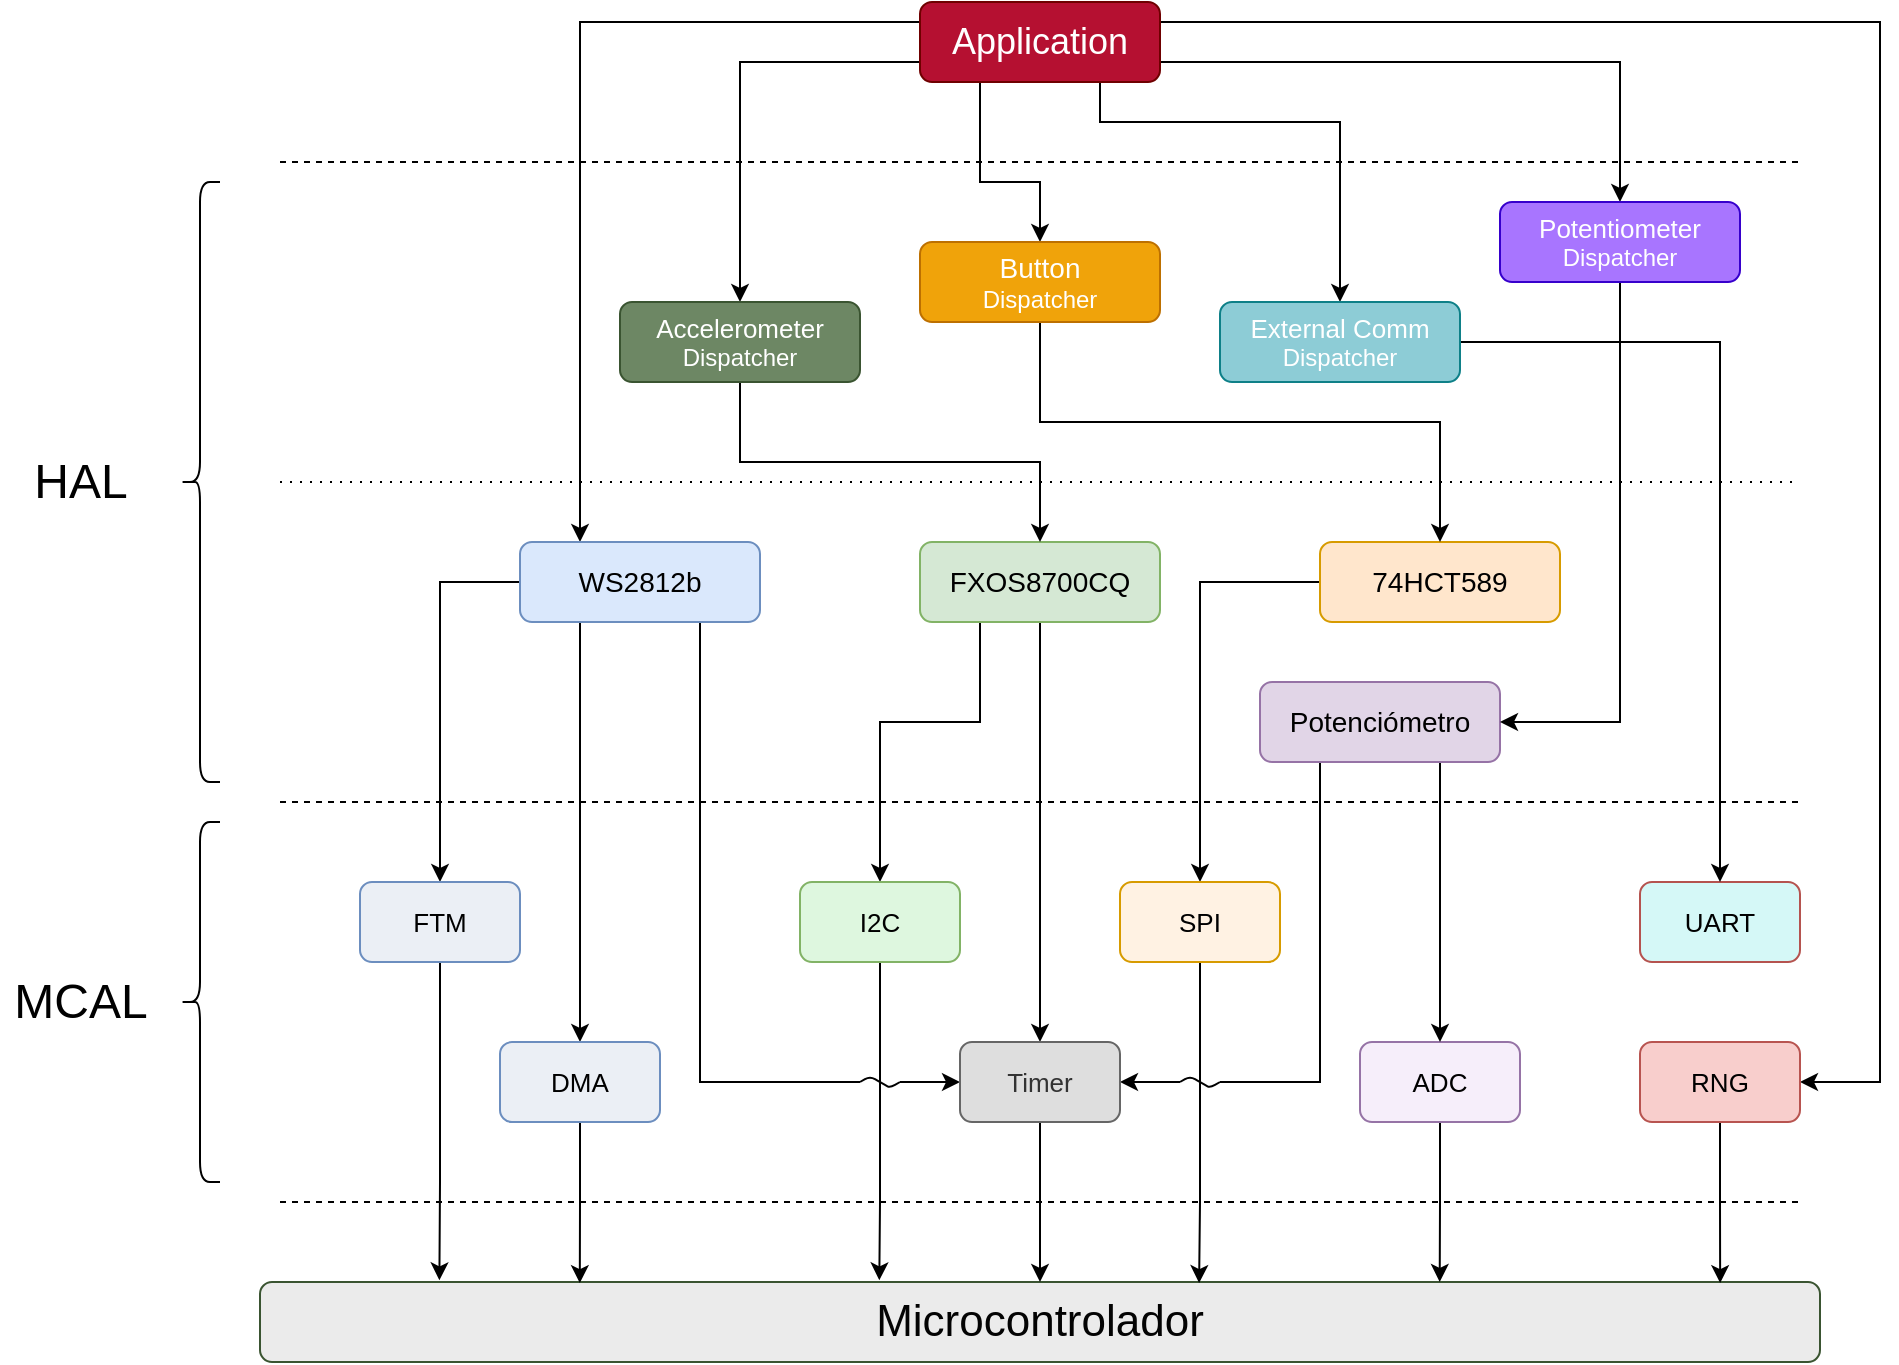 <mxfile version="13.8.1" type="device"><diagram id="LafYWzvSuxSaN_vD1BNG" name="Page-1"><mxGraphModel dx="1823" dy="1437" grid="1" gridSize="10" guides="1" tooltips="1" connect="1" arrows="1" fold="1" page="1" pageScale="1" pageWidth="583" pageHeight="827" math="0" shadow="0"><root><mxCell id="0"/><mxCell id="1" parent="0"/><mxCell id="ZmC5dUG9bvyHfYnEna3v-37" style="edgeStyle=orthogonalEdgeStyle;rounded=0;orthogonalLoop=1;jettySize=auto;html=1;exitX=1;exitY=0.5;exitDx=0;exitDy=0;entryX=1;entryY=0.5;entryDx=0;entryDy=0;" edge="1" parent="1" source="ZmC5dUG9bvyHfYnEna3v-1" target="ZmC5dUG9bvyHfYnEna3v-20"><mxGeometry relative="1" as="geometry"><Array as="points"><mxPoint x="360" y="-30"/><mxPoint x="720" y="-30"/><mxPoint x="720" y="500"/></Array></mxGeometry></mxCell><mxCell id="ZmC5dUG9bvyHfYnEna3v-47" style="edgeStyle=orthogonalEdgeStyle;rounded=0;orthogonalLoop=1;jettySize=auto;html=1;entryX=0.5;entryY=0;entryDx=0;entryDy=0;" edge="1" parent="1" source="ZmC5dUG9bvyHfYnEna3v-1" target="ZmC5dUG9bvyHfYnEna3v-40"><mxGeometry relative="1" as="geometry"><Array as="points"><mxPoint x="150" y="-10"/></Array></mxGeometry></mxCell><mxCell id="ZmC5dUG9bvyHfYnEna3v-48" style="edgeStyle=orthogonalEdgeStyle;rounded=0;orthogonalLoop=1;jettySize=auto;html=1;exitX=0.25;exitY=1;exitDx=0;exitDy=0;entryX=0.5;entryY=0;entryDx=0;entryDy=0;" edge="1" parent="1" source="ZmC5dUG9bvyHfYnEna3v-1" target="ZmC5dUG9bvyHfYnEna3v-42"><mxGeometry relative="1" as="geometry"><Array as="points"><mxPoint x="270" y="50"/><mxPoint x="300" y="50"/></Array></mxGeometry></mxCell><mxCell id="ZmC5dUG9bvyHfYnEna3v-70" style="edgeStyle=elbowEdgeStyle;rounded=0;orthogonalLoop=1;jettySize=auto;elbow=vertical;html=1;exitX=0;exitY=0.25;exitDx=0;exitDy=0;entryX=0.25;entryY=0;entryDx=0;entryDy=0;startArrow=none;startFill=0;endArrow=classic;endFill=1;" edge="1" parent="1" source="ZmC5dUG9bvyHfYnEna3v-1" target="ZmC5dUG9bvyHfYnEna3v-2"><mxGeometry relative="1" as="geometry"><Array as="points"><mxPoint x="160" y="-30"/></Array></mxGeometry></mxCell><mxCell id="ZmC5dUG9bvyHfYnEna3v-73" style="edgeStyle=elbowEdgeStyle;rounded=0;orthogonalLoop=1;jettySize=auto;elbow=vertical;html=1;exitX=0.75;exitY=1;exitDx=0;exitDy=0;startArrow=none;startFill=0;endArrow=classic;endFill=1;entryX=0.5;entryY=0;entryDx=0;entryDy=0;" edge="1" parent="1" source="ZmC5dUG9bvyHfYnEna3v-1" target="ZmC5dUG9bvyHfYnEna3v-45"><mxGeometry relative="1" as="geometry"><mxPoint x="370" y="40" as="targetPoint"/><Array as="points"><mxPoint x="410" y="20"/></Array></mxGeometry></mxCell><mxCell id="ZmC5dUG9bvyHfYnEna3v-74" style="edgeStyle=elbowEdgeStyle;rounded=0;orthogonalLoop=1;jettySize=auto;elbow=vertical;html=1;exitX=1;exitY=0.75;exitDx=0;exitDy=0;startArrow=none;startFill=0;endArrow=classic;endFill=1;" edge="1" parent="1" source="ZmC5dUG9bvyHfYnEna3v-1" target="ZmC5dUG9bvyHfYnEna3v-71"><mxGeometry relative="1" as="geometry"><Array as="points"><mxPoint x="480" y="-10"/></Array></mxGeometry></mxCell><mxCell id="ZmC5dUG9bvyHfYnEna3v-1" value="&lt;font style=&quot;font-size: 18px&quot;&gt;Application&lt;/font&gt;" style="rounded=1;whiteSpace=wrap;html=1;strokeColor=#6F0000;fontColor=#ffffff;fillColor=#B51031;" vertex="1" parent="1"><mxGeometry x="240" y="-40" width="120" height="40" as="geometry"/></mxCell><mxCell id="ZmC5dUG9bvyHfYnEna3v-21" style="edgeStyle=orthogonalEdgeStyle;rounded=0;orthogonalLoop=1;jettySize=auto;html=1;entryX=0.5;entryY=0;entryDx=0;entryDy=0;" edge="1" parent="1" source="ZmC5dUG9bvyHfYnEna3v-2"><mxGeometry relative="1" as="geometry"><mxPoint x="70.0" y="480" as="targetPoint"/><Array as="points"><mxPoint x="70" y="480"/></Array></mxGeometry></mxCell><mxCell id="ZmC5dUG9bvyHfYnEna3v-23" style="edgeStyle=orthogonalEdgeStyle;rounded=0;orthogonalLoop=1;jettySize=auto;html=1;exitX=0;exitY=0.5;exitDx=0;exitDy=0;" edge="1" parent="1" source="ZmC5dUG9bvyHfYnEna3v-2" target="ZmC5dUG9bvyHfYnEna3v-14"><mxGeometry relative="1" as="geometry"><mxPoint x="40" y="220" as="sourcePoint"/><Array as="points"><mxPoint y="250"/></Array></mxGeometry></mxCell><mxCell id="ZmC5dUG9bvyHfYnEna3v-34" style="edgeStyle=orthogonalEdgeStyle;rounded=0;orthogonalLoop=1;jettySize=auto;html=1;exitX=0.75;exitY=1;exitDx=0;exitDy=0;endArrow=none;endFill=0;" edge="1" parent="1" source="ZmC5dUG9bvyHfYnEna3v-2"><mxGeometry relative="1" as="geometry"><mxPoint x="210" y="500" as="targetPoint"/><Array as="points"><mxPoint x="130" y="500"/></Array></mxGeometry></mxCell><mxCell id="ZmC5dUG9bvyHfYnEna3v-2" value="&lt;font style=&quot;font-size: 14px&quot;&gt;WS2812b&lt;/font&gt;" style="rounded=1;whiteSpace=wrap;html=1;fillColor=#dae8fc;strokeColor=#6c8ebf;" vertex="1" parent="1"><mxGeometry x="40" y="230" width="120" height="40" as="geometry"/></mxCell><mxCell id="ZmC5dUG9bvyHfYnEna3v-4" value="" style="endArrow=none;dashed=1;html=1;dashPattern=1 4;" edge="1" parent="1"><mxGeometry width="50" height="50" relative="1" as="geometry"><mxPoint x="-80" y="200" as="sourcePoint"/><mxPoint x="680" y="200" as="targetPoint"/></mxGeometry></mxCell><mxCell id="ZmC5dUG9bvyHfYnEna3v-5" value="" style="endArrow=none;dashed=1;html=1;" edge="1" parent="1"><mxGeometry width="50" height="50" relative="1" as="geometry"><mxPoint x="-80" y="360" as="sourcePoint"/><mxPoint x="680" y="360" as="targetPoint"/></mxGeometry></mxCell><mxCell id="ZmC5dUG9bvyHfYnEna3v-6" value="&lt;font color=&quot;#030303&quot; style=&quot;font-size: 22px&quot;&gt;Microcontrolador&lt;/font&gt;" style="rounded=1;whiteSpace=wrap;html=1;strokeColor=#3A5431;fontColor=#ffffff;fillColor=#EBEBEB;" vertex="1" parent="1"><mxGeometry x="-90" y="600" width="780" height="40" as="geometry"/></mxCell><mxCell id="ZmC5dUG9bvyHfYnEna3v-7" value="" style="endArrow=none;dashed=1;html=1;" edge="1" parent="1"><mxGeometry width="50" height="50" relative="1" as="geometry"><mxPoint x="-80" y="560" as="sourcePoint"/><mxPoint x="680" y="560" as="targetPoint"/></mxGeometry></mxCell><mxCell id="ZmC5dUG9bvyHfYnEna3v-8" value="&lt;font style=&quot;font-size: 24px&quot;&gt;MCAL&lt;/font&gt;" style="text;html=1;align=center;verticalAlign=middle;resizable=0;points=[];autosize=1;" vertex="1" parent="1"><mxGeometry x="-220" y="450" width="80" height="20" as="geometry"/></mxCell><mxCell id="ZmC5dUG9bvyHfYnEna3v-9" value="&lt;font style=&quot;font-size: 24px&quot;&gt;HAL&lt;/font&gt;" style="text;html=1;align=center;verticalAlign=middle;resizable=0;points=[];autosize=1;" vertex="1" parent="1"><mxGeometry x="-210" y="190" width="60" height="20" as="geometry"/></mxCell><mxCell id="ZmC5dUG9bvyHfYnEna3v-24" style="edgeStyle=orthogonalEdgeStyle;rounded=0;orthogonalLoop=1;jettySize=auto;html=1;" edge="1" parent="1" source="ZmC5dUG9bvyHfYnEna3v-10" target="ZmC5dUG9bvyHfYnEna3v-16"><mxGeometry relative="1" as="geometry"><Array as="points"><mxPoint x="270" y="320"/><mxPoint x="220" y="320"/></Array></mxGeometry></mxCell><mxCell id="ZmC5dUG9bvyHfYnEna3v-32" style="edgeStyle=orthogonalEdgeStyle;rounded=0;orthogonalLoop=1;jettySize=auto;html=1;entryX=0.5;entryY=0;entryDx=0;entryDy=0;" edge="1" parent="1" source="ZmC5dUG9bvyHfYnEna3v-10" target="ZmC5dUG9bvyHfYnEna3v-17"><mxGeometry relative="1" as="geometry"/></mxCell><mxCell id="ZmC5dUG9bvyHfYnEna3v-10" value="&lt;font style=&quot;font-size: 14px&quot;&gt;FXOS8700CQ&lt;/font&gt;" style="rounded=1;whiteSpace=wrap;html=1;fillColor=#d5e8d4;strokeColor=#82b366;" vertex="1" parent="1"><mxGeometry x="240" y="230" width="120" height="40" as="geometry"/></mxCell><mxCell id="ZmC5dUG9bvyHfYnEna3v-29" style="edgeStyle=orthogonalEdgeStyle;rounded=0;orthogonalLoop=1;jettySize=auto;html=1;entryX=0.5;entryY=0;entryDx=0;entryDy=0;" edge="1" parent="1" source="ZmC5dUG9bvyHfYnEna3v-11" target="ZmC5dUG9bvyHfYnEna3v-18"><mxGeometry relative="1" as="geometry"/></mxCell><mxCell id="ZmC5dUG9bvyHfYnEna3v-11" value="&lt;font style=&quot;font-size: 14px&quot;&gt;74HCT589&lt;/font&gt;" style="rounded=1;whiteSpace=wrap;html=1;fillColor=#ffe6cc;strokeColor=#d79b00;" vertex="1" parent="1"><mxGeometry x="440" y="230" width="120" height="40" as="geometry"/></mxCell><mxCell id="ZmC5dUG9bvyHfYnEna3v-53" style="edgeStyle=orthogonalEdgeStyle;rounded=0;orthogonalLoop=1;jettySize=auto;html=1;exitX=0.5;exitY=1;exitDx=0;exitDy=0;entryX=0.115;entryY=-0.021;entryDx=0;entryDy=0;entryPerimeter=0;" edge="1" parent="1" source="ZmC5dUG9bvyHfYnEna3v-14" target="ZmC5dUG9bvyHfYnEna3v-6"><mxGeometry relative="1" as="geometry"><Array as="points"><mxPoint y="550"/><mxPoint y="550"/></Array></mxGeometry></mxCell><mxCell id="ZmC5dUG9bvyHfYnEna3v-14" value="&lt;font style=&quot;font-size: 13px&quot;&gt;FTM&lt;/font&gt;" style="rounded=1;whiteSpace=wrap;html=1;strokeColor=#6c8ebf;fillColor=#EBEFF5;" vertex="1" parent="1"><mxGeometry x="-40" y="400" width="80" height="40" as="geometry"/></mxCell><mxCell id="ZmC5dUG9bvyHfYnEna3v-56" style="edgeStyle=orthogonalEdgeStyle;rounded=0;orthogonalLoop=1;jettySize=auto;html=1;exitX=0.5;exitY=1;exitDx=0;exitDy=0;entryX=0.397;entryY=-0.021;entryDx=0;entryDy=0;entryPerimeter=0;" edge="1" parent="1" source="ZmC5dUG9bvyHfYnEna3v-16" target="ZmC5dUG9bvyHfYnEna3v-6"><mxGeometry relative="1" as="geometry"><Array as="points"><mxPoint x="220" y="560"/><mxPoint x="220" y="560"/></Array></mxGeometry></mxCell><mxCell id="ZmC5dUG9bvyHfYnEna3v-16" value="&lt;font style=&quot;font-size: 13px&quot;&gt;I2C&lt;/font&gt;" style="rounded=1;whiteSpace=wrap;html=1;strokeColor=#82b366;fillColor=#DEF7DF;" vertex="1" parent="1"><mxGeometry x="180" y="400" width="80" height="40" as="geometry"/></mxCell><mxCell id="ZmC5dUG9bvyHfYnEna3v-55" style="edgeStyle=orthogonalEdgeStyle;rounded=0;orthogonalLoop=1;jettySize=auto;html=1;exitX=0.5;exitY=1;exitDx=0;exitDy=0;entryX=0.5;entryY=0;entryDx=0;entryDy=0;" edge="1" parent="1" source="ZmC5dUG9bvyHfYnEna3v-17" target="ZmC5dUG9bvyHfYnEna3v-6"><mxGeometry relative="1" as="geometry"/></mxCell><mxCell id="ZmC5dUG9bvyHfYnEna3v-64" style="edgeStyle=elbowEdgeStyle;rounded=0;orthogonalLoop=1;jettySize=auto;elbow=vertical;html=1;startArrow=classic;startFill=1;endArrow=none;endFill=0;" edge="1" parent="1" source="ZmC5dUG9bvyHfYnEna3v-17"><mxGeometry relative="1" as="geometry"><mxPoint x="230" y="500" as="targetPoint"/></mxGeometry></mxCell><mxCell id="ZmC5dUG9bvyHfYnEna3v-66" style="edgeStyle=elbowEdgeStyle;rounded=0;orthogonalLoop=1;jettySize=auto;elbow=vertical;html=1;startArrow=classic;startFill=1;endArrow=none;endFill=0;" edge="1" parent="1" source="ZmC5dUG9bvyHfYnEna3v-17"><mxGeometry relative="1" as="geometry"><mxPoint x="370" y="500" as="targetPoint"/></mxGeometry></mxCell><mxCell id="ZmC5dUG9bvyHfYnEna3v-17" value="&lt;font style=&quot;font-size: 13px&quot;&gt;Timer&lt;/font&gt;" style="rounded=1;whiteSpace=wrap;html=1;strokeColor=#666666;fontColor=#333333;fillColor=#DEDEDE;" vertex="1" parent="1"><mxGeometry x="260" y="480" width="80" height="40" as="geometry"/></mxCell><mxCell id="ZmC5dUG9bvyHfYnEna3v-60" style="edgeStyle=orthogonalEdgeStyle;rounded=0;orthogonalLoop=1;jettySize=auto;html=1;exitX=0.5;exitY=1;exitDx=0;exitDy=0;entryX=0.602;entryY=0.014;entryDx=0;entryDy=0;entryPerimeter=0;" edge="1" parent="1" source="ZmC5dUG9bvyHfYnEna3v-18" target="ZmC5dUG9bvyHfYnEna3v-6"><mxGeometry relative="1" as="geometry"><Array as="points"><mxPoint x="380" y="560"/><mxPoint x="380" y="560"/></Array></mxGeometry></mxCell><mxCell id="ZmC5dUG9bvyHfYnEna3v-18" value="&lt;font style=&quot;font-size: 13px&quot;&gt;SPI&lt;/font&gt;" style="rounded=1;whiteSpace=wrap;html=1;strokeColor=#d79b00;fillColor=#FFF2E3;" vertex="1" parent="1"><mxGeometry x="340" y="400" width="80" height="40" as="geometry"/></mxCell><mxCell id="ZmC5dUG9bvyHfYnEna3v-61" style="edgeStyle=orthogonalEdgeStyle;rounded=0;orthogonalLoop=1;jettySize=auto;html=1;exitX=0.5;exitY=1;exitDx=0;exitDy=0;" edge="1" parent="1" source="ZmC5dUG9bvyHfYnEna3v-19"><mxGeometry relative="1" as="geometry"><mxPoint x="499.857" y="600" as="targetPoint"/><mxPoint x="500" y="530" as="sourcePoint"/><Array as="points"/></mxGeometry></mxCell><mxCell id="ZmC5dUG9bvyHfYnEna3v-19" value="&lt;font style=&quot;font-size: 13px&quot;&gt;ADC&lt;/font&gt;" style="rounded=1;whiteSpace=wrap;html=1;strokeColor=#9673a6;fillColor=#F6EEFA;" vertex="1" parent="1"><mxGeometry x="460" y="480" width="80" height="40" as="geometry"/></mxCell><mxCell id="ZmC5dUG9bvyHfYnEna3v-59" style="edgeStyle=orthogonalEdgeStyle;rounded=0;orthogonalLoop=1;jettySize=auto;html=1;exitX=0.5;exitY=1;exitDx=0;exitDy=0;entryX=0.936;entryY=0.014;entryDx=0;entryDy=0;entryPerimeter=0;" edge="1" parent="1" source="ZmC5dUG9bvyHfYnEna3v-20" target="ZmC5dUG9bvyHfYnEna3v-6"><mxGeometry relative="1" as="geometry"/></mxCell><mxCell id="ZmC5dUG9bvyHfYnEna3v-20" value="&lt;font style=&quot;font-size: 13px&quot;&gt;RNG&lt;/font&gt;" style="rounded=1;whiteSpace=wrap;html=1;fillColor=#f8cecc;strokeColor=#b85450;" vertex="1" parent="1"><mxGeometry x="600" y="480" width="80" height="40" as="geometry"/></mxCell><mxCell id="ZmC5dUG9bvyHfYnEna3v-25" value="&lt;font style=&quot;font-size: 13px&quot;&gt;UART&lt;/font&gt;" style="rounded=1;whiteSpace=wrap;html=1;fillColor=#D5F8F7;strokeColor=#B5534F;" vertex="1" parent="1"><mxGeometry x="600" y="400" width="80" height="40" as="geometry"/></mxCell><mxCell id="ZmC5dUG9bvyHfYnEna3v-28" style="edgeStyle=orthogonalEdgeStyle;rounded=0;orthogonalLoop=1;jettySize=auto;html=1;" edge="1" parent="1" source="ZmC5dUG9bvyHfYnEna3v-27" target="ZmC5dUG9bvyHfYnEna3v-19"><mxGeometry relative="1" as="geometry"><Array as="points"><mxPoint x="500" y="360"/><mxPoint x="500" y="360"/></Array></mxGeometry></mxCell><mxCell id="ZmC5dUG9bvyHfYnEna3v-65" style="edgeStyle=elbowEdgeStyle;rounded=0;orthogonalLoop=1;jettySize=auto;elbow=vertical;html=1;exitX=0.25;exitY=1;exitDx=0;exitDy=0;startArrow=none;startFill=0;endArrow=none;endFill=0;" edge="1" parent="1" source="ZmC5dUG9bvyHfYnEna3v-27"><mxGeometry relative="1" as="geometry"><mxPoint x="390" y="500" as="targetPoint"/><Array as="points"><mxPoint x="440" y="500"/></Array></mxGeometry></mxCell><mxCell id="ZmC5dUG9bvyHfYnEna3v-27" value="&lt;font style=&quot;font-size: 14px&quot;&gt;Potenciómetro&lt;/font&gt;" style="rounded=1;whiteSpace=wrap;html=1;fillColor=#e1d5e7;strokeColor=#9673a6;" vertex="1" parent="1"><mxGeometry x="410" y="300" width="120" height="40" as="geometry"/></mxCell><mxCell id="ZmC5dUG9bvyHfYnEna3v-54" style="edgeStyle=orthogonalEdgeStyle;rounded=0;orthogonalLoop=1;jettySize=auto;html=1;exitX=0.5;exitY=1;exitDx=0;exitDy=0;entryX=0.205;entryY=0.014;entryDx=0;entryDy=0;entryPerimeter=0;" edge="1" parent="1" source="ZmC5dUG9bvyHfYnEna3v-38" target="ZmC5dUG9bvyHfYnEna3v-6"><mxGeometry relative="1" as="geometry"/></mxCell><mxCell id="ZmC5dUG9bvyHfYnEna3v-38" value="&lt;font style=&quot;font-size: 13px&quot;&gt;DMA&lt;/font&gt;" style="rounded=1;whiteSpace=wrap;html=1;strokeColor=#6c8ebf;fillColor=#EBEFF5;" vertex="1" parent="1"><mxGeometry x="30" y="480" width="80" height="40" as="geometry"/></mxCell><mxCell id="ZmC5dUG9bvyHfYnEna3v-39" value="" style="endArrow=none;dashed=1;html=1;" edge="1" parent="1"><mxGeometry width="50" height="50" relative="1" as="geometry"><mxPoint x="-80" y="40" as="sourcePoint"/><mxPoint x="680" y="40" as="targetPoint"/></mxGeometry></mxCell><mxCell id="ZmC5dUG9bvyHfYnEna3v-41" style="edgeStyle=orthogonalEdgeStyle;rounded=0;orthogonalLoop=1;jettySize=auto;html=1;exitX=0.5;exitY=1;exitDx=0;exitDy=0;entryX=0.5;entryY=0;entryDx=0;entryDy=0;" edge="1" parent="1" source="ZmC5dUG9bvyHfYnEna3v-40" target="ZmC5dUG9bvyHfYnEna3v-10"><mxGeometry relative="1" as="geometry"><Array as="points"><mxPoint x="150" y="190"/><mxPoint x="300" y="190"/></Array></mxGeometry></mxCell><mxCell id="ZmC5dUG9bvyHfYnEna3v-40" value="&lt;font style=&quot;font-size: 13px&quot;&gt;Accelerometer&lt;br&gt;&lt;/font&gt;Dispatcher" style="rounded=1;whiteSpace=wrap;html=1;fillColor=#6d8764;strokeColor=#3A5431;fontColor=#ffffff;" vertex="1" parent="1"><mxGeometry x="90" y="110" width="120" height="40" as="geometry"/></mxCell><mxCell id="ZmC5dUG9bvyHfYnEna3v-44" style="edgeStyle=orthogonalEdgeStyle;rounded=0;orthogonalLoop=1;jettySize=auto;html=1;exitX=0.5;exitY=1;exitDx=0;exitDy=0;" edge="1" parent="1" source="ZmC5dUG9bvyHfYnEna3v-42" target="ZmC5dUG9bvyHfYnEna3v-11"><mxGeometry relative="1" as="geometry"><Array as="points"><mxPoint x="300" y="170"/><mxPoint x="500" y="170"/></Array></mxGeometry></mxCell><mxCell id="ZmC5dUG9bvyHfYnEna3v-42" value="&lt;font style=&quot;font-size: 14px&quot;&gt;Button&lt;/font&gt;&lt;br&gt;Dispatcher" style="rounded=1;whiteSpace=wrap;html=1;fillColor=#f0a30a;strokeColor=#BD7000;fontColor=#ffffff;" vertex="1" parent="1"><mxGeometry x="240" y="80" width="120" height="40" as="geometry"/></mxCell><mxCell id="ZmC5dUG9bvyHfYnEna3v-46" style="edgeStyle=orthogonalEdgeStyle;rounded=0;orthogonalLoop=1;jettySize=auto;html=1;entryX=0.5;entryY=0;entryDx=0;entryDy=0;" edge="1" parent="1" source="ZmC5dUG9bvyHfYnEna3v-45" target="ZmC5dUG9bvyHfYnEna3v-25"><mxGeometry relative="1" as="geometry"/></mxCell><mxCell id="ZmC5dUG9bvyHfYnEna3v-45" value="&lt;font color=&quot;#ffffff&quot;&gt;&lt;font style=&quot;font-size: 13px&quot;&gt;External Comm&lt;/font&gt;&lt;br&gt;Dispatcher&lt;/font&gt;" style="rounded=1;whiteSpace=wrap;html=1;strokeColor=#0e8088;fillColor=#8DCCD6;" vertex="1" parent="1"><mxGeometry x="390" y="110" width="120" height="40" as="geometry"/></mxCell><mxCell id="ZmC5dUG9bvyHfYnEna3v-50" value="" style="shape=curlyBracket;whiteSpace=wrap;html=1;rounded=1;size=0.5;fillColor=#030303;" vertex="1" parent="1"><mxGeometry x="-130" y="50" width="20" height="300" as="geometry"/></mxCell><mxCell id="ZmC5dUG9bvyHfYnEna3v-52" value="" style="shape=curlyBracket;whiteSpace=wrap;html=1;rounded=1;size=0.5;fillColor=#030303;" vertex="1" parent="1"><mxGeometry x="-130" y="370" width="20" height="180" as="geometry"/></mxCell><mxCell id="ZmC5dUG9bvyHfYnEna3v-67" value="" style="edgeStyle=isometricEdgeStyle;endArrow=none;html=1;" edge="1" parent="1"><mxGeometry width="50" height="100" relative="1" as="geometry"><mxPoint x="210" y="500" as="sourcePoint"/><mxPoint x="230" y="500" as="targetPoint"/></mxGeometry></mxCell><mxCell id="ZmC5dUG9bvyHfYnEna3v-69" value="" style="edgeStyle=isometricEdgeStyle;endArrow=none;html=1;" edge="1" parent="1"><mxGeometry width="50" height="100" relative="1" as="geometry"><mxPoint x="370" y="500" as="sourcePoint"/><mxPoint x="390" y="500" as="targetPoint"/></mxGeometry></mxCell><mxCell id="ZmC5dUG9bvyHfYnEna3v-72" style="edgeStyle=elbowEdgeStyle;rounded=0;orthogonalLoop=1;jettySize=auto;elbow=vertical;html=1;entryX=1;entryY=0.5;entryDx=0;entryDy=0;startArrow=none;startFill=0;endArrow=classic;endFill=1;" edge="1" parent="1" source="ZmC5dUG9bvyHfYnEna3v-71" target="ZmC5dUG9bvyHfYnEna3v-27"><mxGeometry relative="1" as="geometry"><Array as="points"><mxPoint x="590" y="320"/></Array></mxGeometry></mxCell><mxCell id="ZmC5dUG9bvyHfYnEna3v-71" value="&lt;span style=&quot;font-size: 13px&quot;&gt;Potentiometer&lt;/span&gt;&lt;br&gt;Dispatcher" style="rounded=1;whiteSpace=wrap;html=1;strokeColor=#3700CC;fontColor=#ffffff;fillColor=#A875FF;" vertex="1" parent="1"><mxGeometry x="530" y="60" width="120" height="40" as="geometry"/></mxCell></root></mxGraphModel></diagram></mxfile>